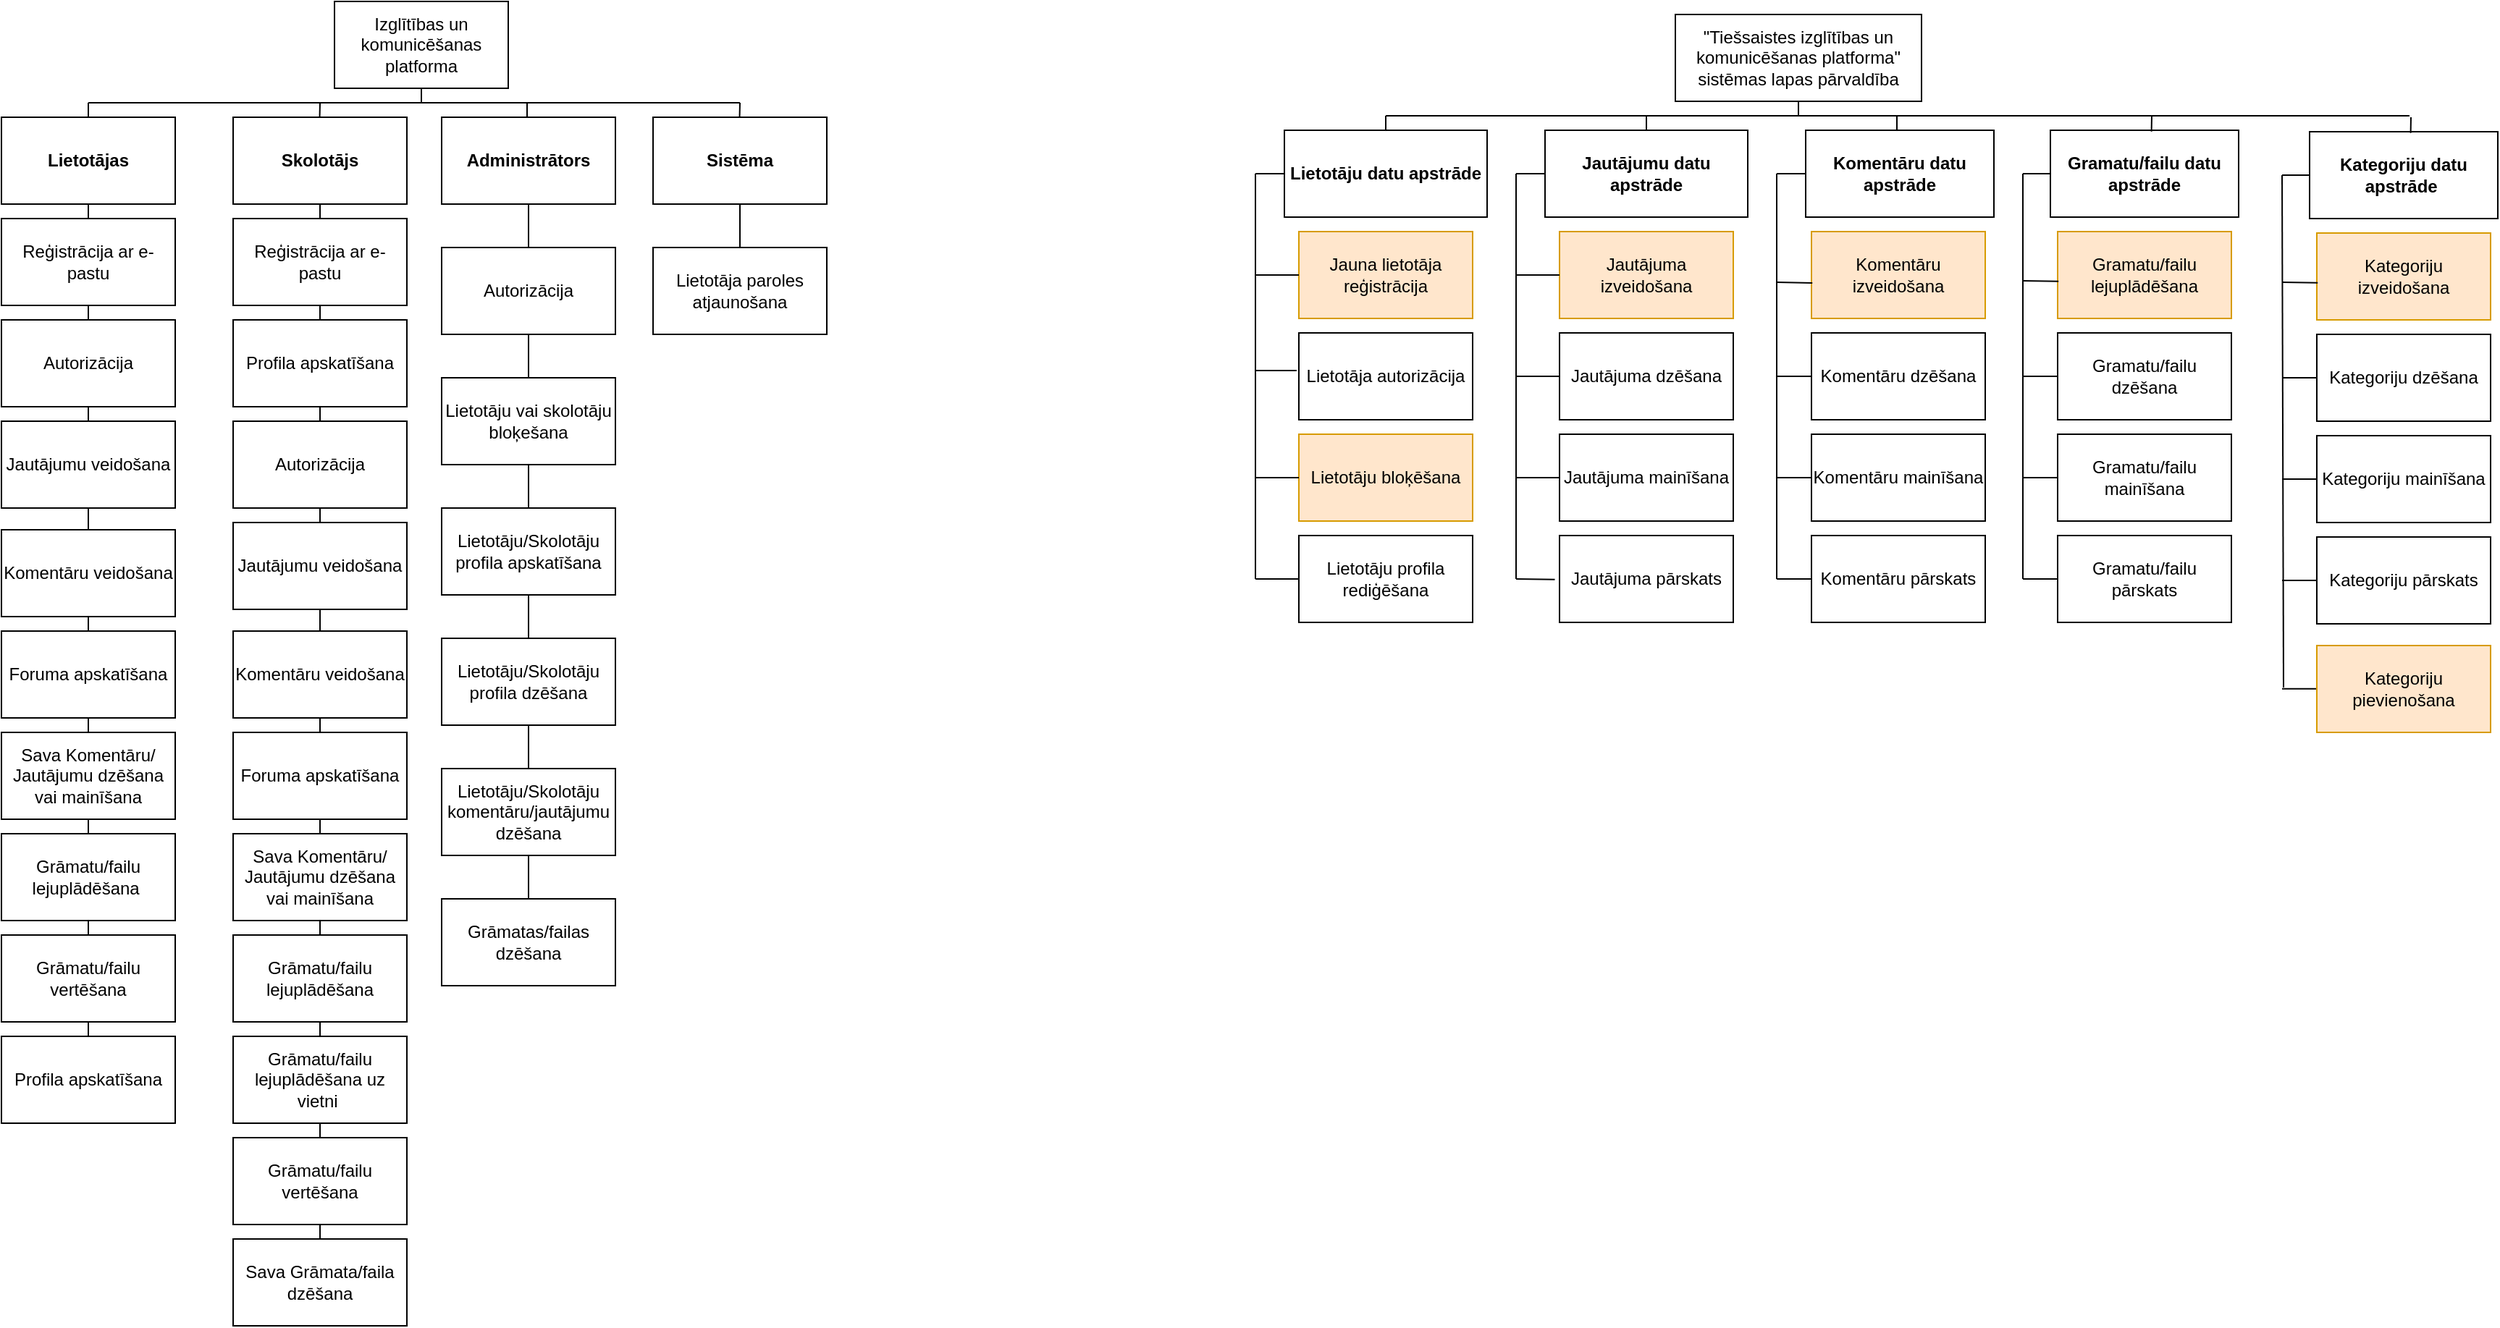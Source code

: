 <mxfile version="24.4.8" type="github">
  <diagram name="Страница — 1" id="7GDDD2YCe5ZTX53e23Cu">
    <mxGraphModel dx="2177" dy="1011" grid="0" gridSize="10" guides="1" tooltips="1" connect="1" arrows="1" fold="1" page="1" pageScale="1" pageWidth="827" pageHeight="1169" math="0" shadow="0">
      <root>
        <mxCell id="0" />
        <mxCell id="1" parent="0" />
        <mxCell id="TRxBmE7X3QAa20zUCKPi-1" value="Izglītības un komunicēšanas platforma" style="rounded=0;whiteSpace=wrap;html=1;" parent="1" vertex="1">
          <mxGeometry x="280" y="100" width="120" height="60" as="geometry" />
        </mxCell>
        <mxCell id="TRxBmE7X3QAa20zUCKPi-2" value="&lt;b&gt;Lietotājas&lt;/b&gt;" style="rounded=0;whiteSpace=wrap;html=1;" parent="1" vertex="1">
          <mxGeometry x="50" y="180" width="120" height="60" as="geometry" />
        </mxCell>
        <mxCell id="TRxBmE7X3QAa20zUCKPi-3" value="&lt;b&gt;Skolotājs&lt;/b&gt;" style="rounded=0;whiteSpace=wrap;html=1;" parent="1" vertex="1">
          <mxGeometry x="210" y="180" width="120" height="60" as="geometry" />
        </mxCell>
        <mxCell id="TRxBmE7X3QAa20zUCKPi-4" value="&lt;b&gt;Administrātors&lt;/b&gt;" style="rounded=0;whiteSpace=wrap;html=1;" parent="1" vertex="1">
          <mxGeometry x="354" y="180" width="120" height="60" as="geometry" />
        </mxCell>
        <mxCell id="TRxBmE7X3QAa20zUCKPi-6" value="" style="endArrow=none;html=1;rounded=0;" parent="1" edge="1">
          <mxGeometry width="50" height="50" relative="1" as="geometry">
            <mxPoint x="110" y="170" as="sourcePoint" />
            <mxPoint x="560" y="170" as="targetPoint" />
          </mxGeometry>
        </mxCell>
        <mxCell id="TRxBmE7X3QAa20zUCKPi-7" value="&lt;b&gt;Sistēma&lt;/b&gt;" style="rounded=0;whiteSpace=wrap;html=1;" parent="1" vertex="1">
          <mxGeometry x="500" y="180" width="120" height="60" as="geometry" />
        </mxCell>
        <mxCell id="TRxBmE7X3QAa20zUCKPi-9" value="" style="endArrow=none;html=1;rounded=0;exitX=0.5;exitY=1;exitDx=0;exitDy=0;" parent="1" source="TRxBmE7X3QAa20zUCKPi-1" edge="1">
          <mxGeometry width="50" height="50" relative="1" as="geometry">
            <mxPoint x="430" y="80" as="sourcePoint" />
            <mxPoint x="340" y="170" as="targetPoint" />
          </mxGeometry>
        </mxCell>
        <mxCell id="TRxBmE7X3QAa20zUCKPi-10" value="" style="endArrow=none;html=1;rounded=0;exitX=0.5;exitY=0;exitDx=0;exitDy=0;" parent="1" source="TRxBmE7X3QAa20zUCKPi-2" edge="1">
          <mxGeometry width="50" height="50" relative="1" as="geometry">
            <mxPoint x="350" y="140" as="sourcePoint" />
            <mxPoint x="110" y="170" as="targetPoint" />
          </mxGeometry>
        </mxCell>
        <mxCell id="TRxBmE7X3QAa20zUCKPi-11" value="" style="endArrow=none;html=1;rounded=0;exitX=0.5;exitY=0;exitDx=0;exitDy=0;" parent="1" edge="1">
          <mxGeometry width="50" height="50" relative="1" as="geometry">
            <mxPoint x="413" y="180" as="sourcePoint" />
            <mxPoint x="413" y="170" as="targetPoint" />
          </mxGeometry>
        </mxCell>
        <mxCell id="TRxBmE7X3QAa20zUCKPi-12" value="" style="endArrow=none;html=1;rounded=0;exitX=0.5;exitY=0;exitDx=0;exitDy=0;" parent="1" edge="1">
          <mxGeometry width="50" height="50" relative="1" as="geometry">
            <mxPoint x="269.76" y="180" as="sourcePoint" />
            <mxPoint x="270" y="170" as="targetPoint" />
          </mxGeometry>
        </mxCell>
        <mxCell id="TRxBmE7X3QAa20zUCKPi-13" value="" style="endArrow=none;html=1;rounded=0;exitX=0.5;exitY=0;exitDx=0;exitDy=0;" parent="1" edge="1">
          <mxGeometry width="50" height="50" relative="1" as="geometry">
            <mxPoint x="559.76" y="180" as="sourcePoint" />
            <mxPoint x="560" y="170" as="targetPoint" />
          </mxGeometry>
        </mxCell>
        <mxCell id="TRxBmE7X3QAa20zUCKPi-14" value="Reģistrācija ar e-pastu" style="rounded=0;whiteSpace=wrap;html=1;" parent="1" vertex="1">
          <mxGeometry x="50" y="250" width="120" height="60" as="geometry" />
        </mxCell>
        <mxCell id="TRxBmE7X3QAa20zUCKPi-15" value="" style="endArrow=none;html=1;rounded=0;exitX=0.5;exitY=0;exitDx=0;exitDy=0;" parent="1" source="TRxBmE7X3QAa20zUCKPi-14" edge="1">
          <mxGeometry width="50" height="50" relative="1" as="geometry">
            <mxPoint x="350" y="230" as="sourcePoint" />
            <mxPoint x="110" y="240" as="targetPoint" />
          </mxGeometry>
        </mxCell>
        <mxCell id="TRxBmE7X3QAa20zUCKPi-16" value="Autorizācija" style="rounded=0;whiteSpace=wrap;html=1;" parent="1" vertex="1">
          <mxGeometry x="50" y="320" width="120" height="60" as="geometry" />
        </mxCell>
        <mxCell id="TRxBmE7X3QAa20zUCKPi-17" value="" style="endArrow=none;html=1;rounded=0;exitX=0.5;exitY=0;exitDx=0;exitDy=0;" parent="1" source="TRxBmE7X3QAa20zUCKPi-16" edge="1">
          <mxGeometry width="50" height="50" relative="1" as="geometry">
            <mxPoint x="350" y="300" as="sourcePoint" />
            <mxPoint x="110" y="310" as="targetPoint" />
          </mxGeometry>
        </mxCell>
        <mxCell id="TRxBmE7X3QAa20zUCKPi-18" value="Jautājumu veidošana" style="rounded=0;whiteSpace=wrap;html=1;" parent="1" vertex="1">
          <mxGeometry x="50" y="390" width="120" height="60" as="geometry" />
        </mxCell>
        <mxCell id="TRxBmE7X3QAa20zUCKPi-19" value="" style="endArrow=none;html=1;rounded=0;exitX=0.5;exitY=0;exitDx=0;exitDy=0;" parent="1" source="TRxBmE7X3QAa20zUCKPi-18" edge="1">
          <mxGeometry width="50" height="50" relative="1" as="geometry">
            <mxPoint x="350" y="370" as="sourcePoint" />
            <mxPoint x="110" y="380" as="targetPoint" />
          </mxGeometry>
        </mxCell>
        <mxCell id="TRxBmE7X3QAa20zUCKPi-20" value="Reģistrācija ar e-pastu" style="rounded=0;whiteSpace=wrap;html=1;" parent="1" vertex="1">
          <mxGeometry x="210" y="250" width="120" height="60" as="geometry" />
        </mxCell>
        <mxCell id="TRxBmE7X3QAa20zUCKPi-21" value="" style="endArrow=none;html=1;rounded=0;exitX=0.5;exitY=0;exitDx=0;exitDy=0;" parent="1" source="TRxBmE7X3QAa20zUCKPi-20" edge="1">
          <mxGeometry width="50" height="50" relative="1" as="geometry">
            <mxPoint x="510" y="230" as="sourcePoint" />
            <mxPoint x="270" y="240" as="targetPoint" />
          </mxGeometry>
        </mxCell>
        <mxCell id="TRxBmE7X3QAa20zUCKPi-22" value="Profila apskatīšana" style="rounded=0;whiteSpace=wrap;html=1;" parent="1" vertex="1">
          <mxGeometry x="210" y="320" width="120" height="60" as="geometry" />
        </mxCell>
        <mxCell id="TRxBmE7X3QAa20zUCKPi-23" value="" style="endArrow=none;html=1;rounded=0;exitX=0.5;exitY=0;exitDx=0;exitDy=0;" parent="1" source="TRxBmE7X3QAa20zUCKPi-22" edge="1">
          <mxGeometry width="50" height="50" relative="1" as="geometry">
            <mxPoint x="510" y="300" as="sourcePoint" />
            <mxPoint x="270" y="310" as="targetPoint" />
          </mxGeometry>
        </mxCell>
        <mxCell id="TRxBmE7X3QAa20zUCKPi-26" value="Autorizācija" style="rounded=0;whiteSpace=wrap;html=1;" parent="1" vertex="1">
          <mxGeometry x="210" y="390" width="120" height="60" as="geometry" />
        </mxCell>
        <mxCell id="TRxBmE7X3QAa20zUCKPi-27" value="" style="endArrow=none;html=1;rounded=0;exitX=0.5;exitY=0;exitDx=0;exitDy=0;" parent="1" source="TRxBmE7X3QAa20zUCKPi-26" edge="1">
          <mxGeometry width="50" height="50" relative="1" as="geometry">
            <mxPoint x="510" y="370" as="sourcePoint" />
            <mxPoint x="270" y="380" as="targetPoint" />
          </mxGeometry>
        </mxCell>
        <mxCell id="TRxBmE7X3QAa20zUCKPi-28" value="Lietotāju vai skolotāju bloķešana" style="rounded=0;whiteSpace=wrap;html=1;" parent="1" vertex="1">
          <mxGeometry x="354" y="360" width="120" height="60" as="geometry" />
        </mxCell>
        <mxCell id="TRxBmE7X3QAa20zUCKPi-29" value="" style="endArrow=none;html=1;rounded=0;exitX=0.5;exitY=0;exitDx=0;exitDy=0;" parent="1" source="TRxBmE7X3QAa20zUCKPi-28" edge="1">
          <mxGeometry width="50" height="50" relative="1" as="geometry">
            <mxPoint x="654" y="320" as="sourcePoint" />
            <mxPoint x="414" y="330" as="targetPoint" />
          </mxGeometry>
        </mxCell>
        <mxCell id="TRxBmE7X3QAa20zUCKPi-30" value="Autorizācija" style="rounded=0;whiteSpace=wrap;html=1;" parent="1" vertex="1">
          <mxGeometry x="354" y="270" width="120" height="60" as="geometry" />
        </mxCell>
        <mxCell id="TRxBmE7X3QAa20zUCKPi-31" value="" style="endArrow=none;html=1;rounded=0;exitX=0.5;exitY=0;exitDx=0;exitDy=0;" parent="1" source="TRxBmE7X3QAa20zUCKPi-30" edge="1">
          <mxGeometry width="50" height="50" relative="1" as="geometry">
            <mxPoint x="654" y="230" as="sourcePoint" />
            <mxPoint x="414" y="240" as="targetPoint" />
          </mxGeometry>
        </mxCell>
        <mxCell id="TRxBmE7X3QAa20zUCKPi-32" value="Lietotāju/Skolotāju profila apskatīšana" style="rounded=0;whiteSpace=wrap;html=1;" parent="1" vertex="1">
          <mxGeometry x="354" y="450" width="120" height="60" as="geometry" />
        </mxCell>
        <mxCell id="TRxBmE7X3QAa20zUCKPi-33" value="" style="endArrow=none;html=1;rounded=0;exitX=0.5;exitY=0;exitDx=0;exitDy=0;" parent="1" source="TRxBmE7X3QAa20zUCKPi-32" edge="1">
          <mxGeometry width="50" height="50" relative="1" as="geometry">
            <mxPoint x="654" y="410" as="sourcePoint" />
            <mxPoint x="414" y="420" as="targetPoint" />
          </mxGeometry>
        </mxCell>
        <mxCell id="TRxBmE7X3QAa20zUCKPi-34" value="Lietotāja paroles atjaunošana" style="rounded=0;whiteSpace=wrap;html=1;" parent="1" vertex="1">
          <mxGeometry x="500" y="270" width="120" height="60" as="geometry" />
        </mxCell>
        <mxCell id="TRxBmE7X3QAa20zUCKPi-35" value="" style="endArrow=none;html=1;rounded=0;exitX=0.5;exitY=0;exitDx=0;exitDy=0;" parent="1" source="TRxBmE7X3QAa20zUCKPi-34" edge="1">
          <mxGeometry width="50" height="50" relative="1" as="geometry">
            <mxPoint x="800" y="230" as="sourcePoint" />
            <mxPoint x="560" y="240" as="targetPoint" />
          </mxGeometry>
        </mxCell>
        <mxCell id="TRxBmE7X3QAa20zUCKPi-42" value="Komentāru veidošana" style="rounded=0;whiteSpace=wrap;html=1;" parent="1" vertex="1">
          <mxGeometry x="50" y="465" width="120" height="60" as="geometry" />
        </mxCell>
        <mxCell id="TRxBmE7X3QAa20zUCKPi-43" value="" style="endArrow=none;html=1;rounded=0;exitX=0.5;exitY=0;exitDx=0;exitDy=0;" parent="1" source="TRxBmE7X3QAa20zUCKPi-42" edge="1">
          <mxGeometry width="50" height="50" relative="1" as="geometry">
            <mxPoint x="350" y="440" as="sourcePoint" />
            <mxPoint x="110" y="450" as="targetPoint" />
          </mxGeometry>
        </mxCell>
        <mxCell id="TRxBmE7X3QAa20zUCKPi-44" value="Foruma apskatīšana" style="rounded=0;whiteSpace=wrap;html=1;" parent="1" vertex="1">
          <mxGeometry x="50" y="535" width="120" height="60" as="geometry" />
        </mxCell>
        <mxCell id="TRxBmE7X3QAa20zUCKPi-45" value="" style="endArrow=none;html=1;rounded=0;exitX=0.5;exitY=0;exitDx=0;exitDy=0;" parent="1" source="TRxBmE7X3QAa20zUCKPi-44" edge="1">
          <mxGeometry width="50" height="50" relative="1" as="geometry">
            <mxPoint x="350" y="515" as="sourcePoint" />
            <mxPoint x="110" y="525" as="targetPoint" />
          </mxGeometry>
        </mxCell>
        <mxCell id="TRxBmE7X3QAa20zUCKPi-46" value="Sava Komentāru/ Jautājumu dzēšana vai mainīšana" style="rounded=0;whiteSpace=wrap;html=1;" parent="1" vertex="1">
          <mxGeometry x="50" y="605" width="120" height="60" as="geometry" />
        </mxCell>
        <mxCell id="TRxBmE7X3QAa20zUCKPi-47" value="" style="endArrow=none;html=1;rounded=0;exitX=0.5;exitY=0;exitDx=0;exitDy=0;" parent="1" source="TRxBmE7X3QAa20zUCKPi-46" edge="1">
          <mxGeometry width="50" height="50" relative="1" as="geometry">
            <mxPoint x="350" y="585" as="sourcePoint" />
            <mxPoint x="110" y="595" as="targetPoint" />
          </mxGeometry>
        </mxCell>
        <mxCell id="TRxBmE7X3QAa20zUCKPi-50" value="Grāmatu/failu lejuplādēšana&amp;nbsp;" style="rounded=0;whiteSpace=wrap;html=1;" parent="1" vertex="1">
          <mxGeometry x="50" y="675" width="120" height="60" as="geometry" />
        </mxCell>
        <mxCell id="TRxBmE7X3QAa20zUCKPi-51" value="" style="endArrow=none;html=1;rounded=0;exitX=0.5;exitY=0;exitDx=0;exitDy=0;" parent="1" source="TRxBmE7X3QAa20zUCKPi-50" edge="1">
          <mxGeometry width="50" height="50" relative="1" as="geometry">
            <mxPoint x="350" y="655" as="sourcePoint" />
            <mxPoint x="110" y="665" as="targetPoint" />
          </mxGeometry>
        </mxCell>
        <mxCell id="TRxBmE7X3QAa20zUCKPi-52" value="Grāmatu/failu vertēšana" style="rounded=0;whiteSpace=wrap;html=1;" parent="1" vertex="1">
          <mxGeometry x="50" y="745" width="120" height="60" as="geometry" />
        </mxCell>
        <mxCell id="TRxBmE7X3QAa20zUCKPi-53" value="" style="endArrow=none;html=1;rounded=0;exitX=0.5;exitY=0;exitDx=0;exitDy=0;" parent="1" source="TRxBmE7X3QAa20zUCKPi-52" edge="1">
          <mxGeometry width="50" height="50" relative="1" as="geometry">
            <mxPoint x="350" y="725" as="sourcePoint" />
            <mxPoint x="110" y="735" as="targetPoint" />
          </mxGeometry>
        </mxCell>
        <mxCell id="TRxBmE7X3QAa20zUCKPi-54" value="Profila apskatīšana" style="rounded=0;whiteSpace=wrap;html=1;" parent="1" vertex="1">
          <mxGeometry x="50" y="815" width="120" height="60" as="geometry" />
        </mxCell>
        <mxCell id="TRxBmE7X3QAa20zUCKPi-55" value="" style="endArrow=none;html=1;rounded=0;exitX=0.5;exitY=0;exitDx=0;exitDy=0;" parent="1" source="TRxBmE7X3QAa20zUCKPi-54" edge="1">
          <mxGeometry width="50" height="50" relative="1" as="geometry">
            <mxPoint x="350" y="795" as="sourcePoint" />
            <mxPoint x="110" y="805" as="targetPoint" />
          </mxGeometry>
        </mxCell>
        <mxCell id="TRxBmE7X3QAa20zUCKPi-58" value="Jautājumu veidošana" style="rounded=0;whiteSpace=wrap;html=1;" parent="1" vertex="1">
          <mxGeometry x="210" y="460" width="120" height="60" as="geometry" />
        </mxCell>
        <mxCell id="TRxBmE7X3QAa20zUCKPi-59" value="" style="endArrow=none;html=1;rounded=0;exitX=0.5;exitY=0;exitDx=0;exitDy=0;" parent="1" source="TRxBmE7X3QAa20zUCKPi-58" edge="1">
          <mxGeometry width="50" height="50" relative="1" as="geometry">
            <mxPoint x="510" y="440" as="sourcePoint" />
            <mxPoint x="270" y="450" as="targetPoint" />
          </mxGeometry>
        </mxCell>
        <mxCell id="TRxBmE7X3QAa20zUCKPi-60" value="Komentāru veidošana" style="rounded=0;whiteSpace=wrap;html=1;" parent="1" vertex="1">
          <mxGeometry x="210" y="535" width="120" height="60" as="geometry" />
        </mxCell>
        <mxCell id="TRxBmE7X3QAa20zUCKPi-61" value="" style="endArrow=none;html=1;rounded=0;exitX=0.5;exitY=0;exitDx=0;exitDy=0;" parent="1" source="TRxBmE7X3QAa20zUCKPi-60" edge="1">
          <mxGeometry width="50" height="50" relative="1" as="geometry">
            <mxPoint x="510" y="510" as="sourcePoint" />
            <mxPoint x="270" y="520" as="targetPoint" />
          </mxGeometry>
        </mxCell>
        <mxCell id="TRxBmE7X3QAa20zUCKPi-62" value="Foruma apskatīšana" style="rounded=0;whiteSpace=wrap;html=1;" parent="1" vertex="1">
          <mxGeometry x="210" y="605" width="120" height="60" as="geometry" />
        </mxCell>
        <mxCell id="TRxBmE7X3QAa20zUCKPi-63" value="" style="endArrow=none;html=1;rounded=0;exitX=0.5;exitY=0;exitDx=0;exitDy=0;" parent="1" source="TRxBmE7X3QAa20zUCKPi-62" edge="1">
          <mxGeometry width="50" height="50" relative="1" as="geometry">
            <mxPoint x="510" y="585" as="sourcePoint" />
            <mxPoint x="270" y="595" as="targetPoint" />
          </mxGeometry>
        </mxCell>
        <mxCell id="TRxBmE7X3QAa20zUCKPi-64" value="Sava Komentāru/ Jautājumu dzēšana vai mainīšana" style="rounded=0;whiteSpace=wrap;html=1;" parent="1" vertex="1">
          <mxGeometry x="210" y="675" width="120" height="60" as="geometry" />
        </mxCell>
        <mxCell id="TRxBmE7X3QAa20zUCKPi-65" value="" style="endArrow=none;html=1;rounded=0;exitX=0.5;exitY=0;exitDx=0;exitDy=0;" parent="1" source="TRxBmE7X3QAa20zUCKPi-64" edge="1">
          <mxGeometry width="50" height="50" relative="1" as="geometry">
            <mxPoint x="510" y="655" as="sourcePoint" />
            <mxPoint x="270" y="665" as="targetPoint" />
          </mxGeometry>
        </mxCell>
        <mxCell id="TRxBmE7X3QAa20zUCKPi-66" value="Grāmatu/failu lejuplādēšana uz vietni&amp;nbsp;" style="rounded=0;whiteSpace=wrap;html=1;" parent="1" vertex="1">
          <mxGeometry x="210" y="815" width="120" height="60" as="geometry" />
        </mxCell>
        <mxCell id="TRxBmE7X3QAa20zUCKPi-67" value="" style="endArrow=none;html=1;rounded=0;exitX=0.5;exitY=0;exitDx=0;exitDy=0;" parent="1" source="TRxBmE7X3QAa20zUCKPi-66" edge="1">
          <mxGeometry width="50" height="50" relative="1" as="geometry">
            <mxPoint x="510" y="795" as="sourcePoint" />
            <mxPoint x="270" y="805" as="targetPoint" />
          </mxGeometry>
        </mxCell>
        <mxCell id="TRxBmE7X3QAa20zUCKPi-68" value="Grāmatu/failu vertēšana" style="rounded=0;whiteSpace=wrap;html=1;" parent="1" vertex="1">
          <mxGeometry x="210" y="885" width="120" height="60" as="geometry" />
        </mxCell>
        <mxCell id="TRxBmE7X3QAa20zUCKPi-69" value="" style="endArrow=none;html=1;rounded=0;exitX=0.5;exitY=0;exitDx=0;exitDy=0;" parent="1" source="TRxBmE7X3QAa20zUCKPi-68" edge="1">
          <mxGeometry width="50" height="50" relative="1" as="geometry">
            <mxPoint x="510" y="865" as="sourcePoint" />
            <mxPoint x="270" y="875" as="targetPoint" />
          </mxGeometry>
        </mxCell>
        <mxCell id="TRxBmE7X3QAa20zUCKPi-72" value="Grāmatu/failu lejuplādēšana" style="rounded=0;whiteSpace=wrap;html=1;" parent="1" vertex="1">
          <mxGeometry x="210" y="745" width="120" height="60" as="geometry" />
        </mxCell>
        <mxCell id="TRxBmE7X3QAa20zUCKPi-73" value="" style="endArrow=none;html=1;rounded=0;exitX=0.5;exitY=0;exitDx=0;exitDy=0;" parent="1" source="TRxBmE7X3QAa20zUCKPi-72" edge="1">
          <mxGeometry width="50" height="50" relative="1" as="geometry">
            <mxPoint x="510" y="725" as="sourcePoint" />
            <mxPoint x="270" y="735" as="targetPoint" />
          </mxGeometry>
        </mxCell>
        <mxCell id="TRxBmE7X3QAa20zUCKPi-74" value="Lietotāju/Skolotāju profila dzēšana" style="rounded=0;whiteSpace=wrap;html=1;" parent="1" vertex="1">
          <mxGeometry x="354" y="540" width="120" height="60" as="geometry" />
        </mxCell>
        <mxCell id="TRxBmE7X3QAa20zUCKPi-75" value="" style="endArrow=none;html=1;rounded=0;exitX=0.5;exitY=0;exitDx=0;exitDy=0;" parent="1" source="TRxBmE7X3QAa20zUCKPi-74" edge="1">
          <mxGeometry width="50" height="50" relative="1" as="geometry">
            <mxPoint x="654" y="500" as="sourcePoint" />
            <mxPoint x="414" y="510" as="targetPoint" />
          </mxGeometry>
        </mxCell>
        <mxCell id="TRxBmE7X3QAa20zUCKPi-76" value="Lietotāju/Skolotāju komentāru/jautājumu dzēšana" style="rounded=0;whiteSpace=wrap;html=1;" parent="1" vertex="1">
          <mxGeometry x="354" y="630" width="120" height="60" as="geometry" />
        </mxCell>
        <mxCell id="TRxBmE7X3QAa20zUCKPi-77" value="" style="endArrow=none;html=1;rounded=0;exitX=0.5;exitY=0;exitDx=0;exitDy=0;" parent="1" source="TRxBmE7X3QAa20zUCKPi-76" edge="1">
          <mxGeometry width="50" height="50" relative="1" as="geometry">
            <mxPoint x="654" y="590" as="sourcePoint" />
            <mxPoint x="414" y="600" as="targetPoint" />
          </mxGeometry>
        </mxCell>
        <mxCell id="TRxBmE7X3QAa20zUCKPi-80" value="Grāmatas/failas dzēšana" style="rounded=0;whiteSpace=wrap;html=1;" parent="1" vertex="1">
          <mxGeometry x="354" y="720" width="120" height="60" as="geometry" />
        </mxCell>
        <mxCell id="TRxBmE7X3QAa20zUCKPi-81" value="" style="endArrow=none;html=1;rounded=0;exitX=0.5;exitY=0;exitDx=0;exitDy=0;" parent="1" source="TRxBmE7X3QAa20zUCKPi-80" edge="1">
          <mxGeometry width="50" height="50" relative="1" as="geometry">
            <mxPoint x="654" y="680" as="sourcePoint" />
            <mxPoint x="414" y="690" as="targetPoint" />
          </mxGeometry>
        </mxCell>
        <mxCell id="TRxBmE7X3QAa20zUCKPi-82" value="Sava Grāmata/faila dzēšana" style="rounded=0;whiteSpace=wrap;html=1;" parent="1" vertex="1">
          <mxGeometry x="210" y="955" width="120" height="60" as="geometry" />
        </mxCell>
        <mxCell id="TRxBmE7X3QAa20zUCKPi-83" value="" style="endArrow=none;html=1;rounded=0;exitX=0.5;exitY=0;exitDx=0;exitDy=0;" parent="1" source="TRxBmE7X3QAa20zUCKPi-82" edge="1">
          <mxGeometry width="50" height="50" relative="1" as="geometry">
            <mxPoint x="510" y="935" as="sourcePoint" />
            <mxPoint x="270" y="945" as="targetPoint" />
          </mxGeometry>
        </mxCell>
        <mxCell id="TRxBmE7X3QAa20zUCKPi-84" value="&quot;Tiešsaistes izglītības un komunicēšanas platforma&quot; sistēmas lapas pārvaldība" style="rounded=0;whiteSpace=wrap;html=1;" parent="1" vertex="1">
          <mxGeometry x="1206" y="109" width="170" height="60" as="geometry" />
        </mxCell>
        <mxCell id="TRxBmE7X3QAa20zUCKPi-85" value="&lt;b&gt;Lietotāju datu apstrāde&lt;/b&gt;" style="rounded=0;whiteSpace=wrap;html=1;" parent="1" vertex="1">
          <mxGeometry x="936" y="189" width="140" height="60" as="geometry" />
        </mxCell>
        <mxCell id="TRxBmE7X3QAa20zUCKPi-86" value="&lt;b&gt;Jautājumu datu apstrāde&lt;/b&gt;" style="rounded=0;whiteSpace=wrap;html=1;" parent="1" vertex="1">
          <mxGeometry x="1116" y="189" width="140" height="60" as="geometry" />
        </mxCell>
        <mxCell id="TRxBmE7X3QAa20zUCKPi-87" value="&lt;b style=&quot;border-color: var(--border-color);&quot;&gt;Komentāru datu apstrāde&lt;/b&gt;" style="rounded=0;whiteSpace=wrap;html=1;" parent="1" vertex="1">
          <mxGeometry x="1296" y="189" width="130" height="60" as="geometry" />
        </mxCell>
        <mxCell id="TRxBmE7X3QAa20zUCKPi-88" value="" style="endArrow=none;html=1;rounded=0;" parent="1" edge="1">
          <mxGeometry width="50" height="50" relative="1" as="geometry">
            <mxPoint x="1006" y="179" as="sourcePoint" />
            <mxPoint x="1713" y="179" as="targetPoint" />
          </mxGeometry>
        </mxCell>
        <mxCell id="TRxBmE7X3QAa20zUCKPi-89" value="&lt;b&gt;Gramatu/failu datu apstrāde&lt;/b&gt;" style="rounded=0;whiteSpace=wrap;html=1;" parent="1" vertex="1">
          <mxGeometry x="1465" y="189" width="130" height="60" as="geometry" />
        </mxCell>
        <mxCell id="TRxBmE7X3QAa20zUCKPi-90" value="" style="endArrow=none;html=1;rounded=0;" parent="1" edge="1">
          <mxGeometry width="50" height="50" relative="1" as="geometry">
            <mxPoint x="1291" y="169" as="sourcePoint" />
            <mxPoint x="1291" y="179" as="targetPoint" />
          </mxGeometry>
        </mxCell>
        <mxCell id="TRxBmE7X3QAa20zUCKPi-91" value="" style="endArrow=none;html=1;rounded=0;exitX=0.5;exitY=0;exitDx=0;exitDy=0;" parent="1" source="TRxBmE7X3QAa20zUCKPi-85" edge="1">
          <mxGeometry width="50" height="50" relative="1" as="geometry">
            <mxPoint x="1296" y="149" as="sourcePoint" />
            <mxPoint x="1006" y="179" as="targetPoint" />
          </mxGeometry>
        </mxCell>
        <mxCell id="TRxBmE7X3QAa20zUCKPi-92" value="" style="endArrow=none;html=1;rounded=0;exitX=0.5;exitY=0;exitDx=0;exitDy=0;" parent="1" edge="1">
          <mxGeometry width="50" height="50" relative="1" as="geometry">
            <mxPoint x="1359" y="189" as="sourcePoint" />
            <mxPoint x="1359" y="179" as="targetPoint" />
          </mxGeometry>
        </mxCell>
        <mxCell id="TRxBmE7X3QAa20zUCKPi-93" value="" style="endArrow=none;html=1;rounded=0;" parent="1" source="TRxBmE7X3QAa20zUCKPi-86" edge="1">
          <mxGeometry width="50" height="50" relative="1" as="geometry">
            <mxPoint x="1215.76" y="189" as="sourcePoint" />
            <mxPoint x="1186" y="179" as="targetPoint" />
          </mxGeometry>
        </mxCell>
        <mxCell id="TRxBmE7X3QAa20zUCKPi-94" value="" style="endArrow=none;html=1;rounded=0;exitX=0.537;exitY=0.015;exitDx=0;exitDy=0;exitPerimeter=0;" parent="1" source="TRxBmE7X3QAa20zUCKPi-89" edge="1">
          <mxGeometry width="50" height="50" relative="1" as="geometry">
            <mxPoint x="1505.76" y="189" as="sourcePoint" />
            <mxPoint x="1535" y="179" as="targetPoint" />
          </mxGeometry>
        </mxCell>
        <mxCell id="TRxBmE7X3QAa20zUCKPi-99" value="Jauna lietotāja reģistrācija" style="rounded=0;whiteSpace=wrap;html=1;fillColor=#ffe6cc;strokeColor=#d79b00;" parent="1" vertex="1">
          <mxGeometry x="946" y="259" width="120" height="60" as="geometry" />
        </mxCell>
        <mxCell id="TRxBmE7X3QAa20zUCKPi-100" value="Lietotāja autorizācija" style="rounded=0;whiteSpace=wrap;html=1;" parent="1" vertex="1">
          <mxGeometry x="946" y="329" width="120" height="60" as="geometry" />
        </mxCell>
        <mxCell id="TRxBmE7X3QAa20zUCKPi-101" value="Lietotāju bloķēšana" style="rounded=0;whiteSpace=wrap;html=1;fillColor=#ffe6cc;strokeColor=#d79b00;" parent="1" vertex="1">
          <mxGeometry x="946" y="399" width="120" height="60" as="geometry" />
        </mxCell>
        <mxCell id="TRxBmE7X3QAa20zUCKPi-102" value="Lietotāju profila rediģēšana" style="rounded=0;whiteSpace=wrap;html=1;" parent="1" vertex="1">
          <mxGeometry x="946" y="469" width="120" height="60" as="geometry" />
        </mxCell>
        <mxCell id="TRxBmE7X3QAa20zUCKPi-103" value="Jautājuma izveidošana" style="rounded=0;whiteSpace=wrap;html=1;fillColor=#ffe6cc;strokeColor=#d79b00;" parent="1" vertex="1">
          <mxGeometry x="1126" y="259" width="120" height="60" as="geometry" />
        </mxCell>
        <mxCell id="TRxBmE7X3QAa20zUCKPi-104" value="Jautājuma dzēšana" style="rounded=0;whiteSpace=wrap;html=1;" parent="1" vertex="1">
          <mxGeometry x="1126" y="329" width="120" height="60" as="geometry" />
        </mxCell>
        <mxCell id="TRxBmE7X3QAa20zUCKPi-105" value="Jautājuma mainīšana" style="rounded=0;whiteSpace=wrap;html=1;" parent="1" vertex="1">
          <mxGeometry x="1126" y="399" width="120" height="60" as="geometry" />
        </mxCell>
        <mxCell id="TRxBmE7X3QAa20zUCKPi-106" value="Jautājuma pārskats" style="rounded=0;whiteSpace=wrap;html=1;" parent="1" vertex="1">
          <mxGeometry x="1126" y="469" width="120" height="60" as="geometry" />
        </mxCell>
        <mxCell id="TRxBmE7X3QAa20zUCKPi-107" value="Komentāru izveidošana" style="rounded=0;whiteSpace=wrap;html=1;fillColor=#ffe6cc;strokeColor=#d79b00;" parent="1" vertex="1">
          <mxGeometry x="1300" y="259" width="120" height="60" as="geometry" />
        </mxCell>
        <mxCell id="TRxBmE7X3QAa20zUCKPi-108" value="Komentāru dzēšana" style="rounded=0;whiteSpace=wrap;html=1;" parent="1" vertex="1">
          <mxGeometry x="1300" y="329" width="120" height="60" as="geometry" />
        </mxCell>
        <mxCell id="TRxBmE7X3QAa20zUCKPi-109" value="Komentāru mainīšana" style="rounded=0;whiteSpace=wrap;html=1;" parent="1" vertex="1">
          <mxGeometry x="1300" y="399" width="120" height="60" as="geometry" />
        </mxCell>
        <mxCell id="TRxBmE7X3QAa20zUCKPi-110" value="Komentāru pārskats" style="rounded=0;whiteSpace=wrap;html=1;" parent="1" vertex="1">
          <mxGeometry x="1300" y="469" width="120" height="60" as="geometry" />
        </mxCell>
        <mxCell id="TRxBmE7X3QAa20zUCKPi-111" value="Gramatu/failu lejuplādēšana" style="rounded=0;whiteSpace=wrap;html=1;fillColor=#ffe6cc;strokeColor=#d79b00;" parent="1" vertex="1">
          <mxGeometry x="1470" y="259" width="120" height="60" as="geometry" />
        </mxCell>
        <mxCell id="TRxBmE7X3QAa20zUCKPi-112" value="Gramatu/failu dzēšana" style="rounded=0;whiteSpace=wrap;html=1;" parent="1" vertex="1">
          <mxGeometry x="1470" y="329" width="120" height="60" as="geometry" />
        </mxCell>
        <mxCell id="TRxBmE7X3QAa20zUCKPi-113" value="Gramatu/failu mainīšana" style="rounded=0;whiteSpace=wrap;html=1;" parent="1" vertex="1">
          <mxGeometry x="1470" y="399" width="120" height="60" as="geometry" />
        </mxCell>
        <mxCell id="TRxBmE7X3QAa20zUCKPi-114" value="Gramatu/failu pārskats" style="rounded=0;whiteSpace=wrap;html=1;" parent="1" vertex="1">
          <mxGeometry x="1470" y="469" width="120" height="60" as="geometry" />
        </mxCell>
        <mxCell id="TRxBmE7X3QAa20zUCKPi-115" value="" style="endArrow=none;html=1;rounded=0;" parent="1" edge="1">
          <mxGeometry width="50" height="50" relative="1" as="geometry">
            <mxPoint x="916" y="219" as="sourcePoint" />
            <mxPoint x="916" y="499" as="targetPoint" />
          </mxGeometry>
        </mxCell>
        <mxCell id="TRxBmE7X3QAa20zUCKPi-116" value="" style="endArrow=none;html=1;rounded=0;" parent="1" edge="1">
          <mxGeometry width="50" height="50" relative="1" as="geometry">
            <mxPoint x="1096" y="219" as="sourcePoint" />
            <mxPoint x="1096" y="499" as="targetPoint" />
          </mxGeometry>
        </mxCell>
        <mxCell id="TRxBmE7X3QAa20zUCKPi-117" value="" style="endArrow=none;html=1;rounded=0;" parent="1" edge="1">
          <mxGeometry width="50" height="50" relative="1" as="geometry">
            <mxPoint x="1276" y="219" as="sourcePoint" />
            <mxPoint x="1276" y="499" as="targetPoint" />
          </mxGeometry>
        </mxCell>
        <mxCell id="TRxBmE7X3QAa20zUCKPi-118" value="" style="endArrow=none;html=1;rounded=0;" parent="1" edge="1">
          <mxGeometry width="50" height="50" relative="1" as="geometry">
            <mxPoint x="1446" y="219" as="sourcePoint" />
            <mxPoint x="1446" y="499" as="targetPoint" />
          </mxGeometry>
        </mxCell>
        <mxCell id="TRxBmE7X3QAa20zUCKPi-120" value="" style="endArrow=none;html=1;rounded=0;entryX=0;entryY=0.5;entryDx=0;entryDy=0;" parent="1" target="TRxBmE7X3QAa20zUCKPi-85" edge="1">
          <mxGeometry width="50" height="50" relative="1" as="geometry">
            <mxPoint x="916" y="219" as="sourcePoint" />
            <mxPoint x="866" y="519" as="targetPoint" />
          </mxGeometry>
        </mxCell>
        <mxCell id="TRxBmE7X3QAa20zUCKPi-121" value="" style="endArrow=none;html=1;rounded=0;entryX=0;entryY=0.5;entryDx=0;entryDy=0;" parent="1" target="TRxBmE7X3QAa20zUCKPi-99" edge="1">
          <mxGeometry width="50" height="50" relative="1" as="geometry">
            <mxPoint x="916" y="289" as="sourcePoint" />
            <mxPoint x="936" y="289" as="targetPoint" />
          </mxGeometry>
        </mxCell>
        <mxCell id="TRxBmE7X3QAa20zUCKPi-122" value="" style="endArrow=none;html=1;rounded=0;entryX=-0.013;entryY=0.433;entryDx=0;entryDy=0;entryPerimeter=0;" parent="1" target="TRxBmE7X3QAa20zUCKPi-100" edge="1">
          <mxGeometry width="50" height="50" relative="1" as="geometry">
            <mxPoint x="916" y="355" as="sourcePoint" />
            <mxPoint x="956" y="299" as="targetPoint" />
          </mxGeometry>
        </mxCell>
        <mxCell id="TRxBmE7X3QAa20zUCKPi-123" value="" style="endArrow=none;html=1;rounded=0;entryX=0;entryY=0.5;entryDx=0;entryDy=0;" parent="1" target="TRxBmE7X3QAa20zUCKPi-101" edge="1">
          <mxGeometry width="50" height="50" relative="1" as="geometry">
            <mxPoint x="916" y="429" as="sourcePoint" />
            <mxPoint x="954" y="365" as="targetPoint" />
          </mxGeometry>
        </mxCell>
        <mxCell id="TRxBmE7X3QAa20zUCKPi-124" value="" style="endArrow=none;html=1;rounded=0;entryX=0;entryY=0.5;entryDx=0;entryDy=0;" parent="1" target="TRxBmE7X3QAa20zUCKPi-102" edge="1">
          <mxGeometry width="50" height="50" relative="1" as="geometry">
            <mxPoint x="916" y="499" as="sourcePoint" />
            <mxPoint x="956" y="439" as="targetPoint" />
          </mxGeometry>
        </mxCell>
        <mxCell id="TRxBmE7X3QAa20zUCKPi-125" value="" style="endArrow=none;html=1;rounded=0;entryX=-0.027;entryY=0.507;entryDx=0;entryDy=0;entryPerimeter=0;" parent="1" target="TRxBmE7X3QAa20zUCKPi-106" edge="1">
          <mxGeometry width="50" height="50" relative="1" as="geometry">
            <mxPoint x="1096" y="499" as="sourcePoint" />
            <mxPoint x="1116" y="509" as="targetPoint" />
          </mxGeometry>
        </mxCell>
        <mxCell id="TRxBmE7X3QAa20zUCKPi-126" value="" style="endArrow=none;html=1;rounded=0;entryX=0;entryY=0.5;entryDx=0;entryDy=0;" parent="1" target="TRxBmE7X3QAa20zUCKPi-105" edge="1">
          <mxGeometry width="50" height="50" relative="1" as="geometry">
            <mxPoint x="1096" y="429" as="sourcePoint" />
            <mxPoint x="1133" y="509" as="targetPoint" />
          </mxGeometry>
        </mxCell>
        <mxCell id="TRxBmE7X3QAa20zUCKPi-127" value="" style="endArrow=none;html=1;rounded=0;entryX=0;entryY=0.5;entryDx=0;entryDy=0;" parent="1" target="TRxBmE7X3QAa20zUCKPi-104" edge="1">
          <mxGeometry width="50" height="50" relative="1" as="geometry">
            <mxPoint x="1096" y="359" as="sourcePoint" />
            <mxPoint x="1136" y="439" as="targetPoint" />
          </mxGeometry>
        </mxCell>
        <mxCell id="TRxBmE7X3QAa20zUCKPi-128" value="" style="endArrow=none;html=1;rounded=0;entryX=0;entryY=0.5;entryDx=0;entryDy=0;" parent="1" target="TRxBmE7X3QAa20zUCKPi-103" edge="1">
          <mxGeometry width="50" height="50" relative="1" as="geometry">
            <mxPoint x="1096" y="289" as="sourcePoint" />
            <mxPoint x="1136" y="369" as="targetPoint" />
          </mxGeometry>
        </mxCell>
        <mxCell id="TRxBmE7X3QAa20zUCKPi-129" value="" style="endArrow=none;html=1;rounded=0;entryX=0;entryY=0.5;entryDx=0;entryDy=0;" parent="1" target="TRxBmE7X3QAa20zUCKPi-86" edge="1">
          <mxGeometry width="50" height="50" relative="1" as="geometry">
            <mxPoint x="1096" y="219" as="sourcePoint" />
            <mxPoint x="1136" y="299" as="targetPoint" />
          </mxGeometry>
        </mxCell>
        <mxCell id="TRxBmE7X3QAa20zUCKPi-130" value="" style="endArrow=none;html=1;rounded=0;entryX=0;entryY=0.5;entryDx=0;entryDy=0;" parent="1" target="TRxBmE7X3QAa20zUCKPi-87" edge="1">
          <mxGeometry width="50" height="50" relative="1" as="geometry">
            <mxPoint x="1276" y="219" as="sourcePoint" />
            <mxPoint x="1126" y="229" as="targetPoint" />
          </mxGeometry>
        </mxCell>
        <mxCell id="TRxBmE7X3QAa20zUCKPi-131" value="" style="endArrow=none;html=1;rounded=0;entryX=0.005;entryY=0.591;entryDx=0;entryDy=0;entryPerimeter=0;" parent="1" target="TRxBmE7X3QAa20zUCKPi-107" edge="1">
          <mxGeometry width="50" height="50" relative="1" as="geometry">
            <mxPoint x="1276" y="294" as="sourcePoint" />
            <mxPoint x="1306" y="229" as="targetPoint" />
          </mxGeometry>
        </mxCell>
        <mxCell id="TRxBmE7X3QAa20zUCKPi-132" value="" style="endArrow=none;html=1;rounded=0;entryX=0;entryY=0.5;entryDx=0;entryDy=0;" parent="1" target="TRxBmE7X3QAa20zUCKPi-108" edge="1">
          <mxGeometry width="50" height="50" relative="1" as="geometry">
            <mxPoint x="1276" y="359" as="sourcePoint" />
            <mxPoint x="1311" y="304" as="targetPoint" />
          </mxGeometry>
        </mxCell>
        <mxCell id="TRxBmE7X3QAa20zUCKPi-133" value="" style="endArrow=none;html=1;rounded=0;entryX=0;entryY=0.5;entryDx=0;entryDy=0;" parent="1" target="TRxBmE7X3QAa20zUCKPi-109" edge="1">
          <mxGeometry width="50" height="50" relative="1" as="geometry">
            <mxPoint x="1276" y="429" as="sourcePoint" />
            <mxPoint x="1310" y="369" as="targetPoint" />
          </mxGeometry>
        </mxCell>
        <mxCell id="TRxBmE7X3QAa20zUCKPi-134" value="" style="endArrow=none;html=1;rounded=0;entryX=0;entryY=0.5;entryDx=0;entryDy=0;" parent="1" target="TRxBmE7X3QAa20zUCKPi-110" edge="1">
          <mxGeometry width="50" height="50" relative="1" as="geometry">
            <mxPoint x="1276" y="499" as="sourcePoint" />
            <mxPoint x="1310" y="439" as="targetPoint" />
          </mxGeometry>
        </mxCell>
        <mxCell id="TRxBmE7X3QAa20zUCKPi-135" value="" style="endArrow=none;html=1;rounded=0;entryX=0;entryY=0.5;entryDx=0;entryDy=0;" parent="1" target="TRxBmE7X3QAa20zUCKPi-114" edge="1">
          <mxGeometry width="50" height="50" relative="1" as="geometry">
            <mxPoint x="1446" y="499" as="sourcePoint" />
            <mxPoint x="1310" y="509" as="targetPoint" />
          </mxGeometry>
        </mxCell>
        <mxCell id="TRxBmE7X3QAa20zUCKPi-137" value="" style="endArrow=none;html=1;rounded=0;entryX=0;entryY=0.5;entryDx=0;entryDy=0;" parent="1" target="TRxBmE7X3QAa20zUCKPi-113" edge="1">
          <mxGeometry width="50" height="50" relative="1" as="geometry">
            <mxPoint x="1446" y="429" as="sourcePoint" />
            <mxPoint x="1480" y="509" as="targetPoint" />
          </mxGeometry>
        </mxCell>
        <mxCell id="TRxBmE7X3QAa20zUCKPi-138" value="" style="endArrow=none;html=1;rounded=0;entryX=0;entryY=0.5;entryDx=0;entryDy=0;" parent="1" target="TRxBmE7X3QAa20zUCKPi-112" edge="1">
          <mxGeometry width="50" height="50" relative="1" as="geometry">
            <mxPoint x="1446" y="359" as="sourcePoint" />
            <mxPoint x="1466" y="359" as="targetPoint" />
          </mxGeometry>
        </mxCell>
        <mxCell id="TRxBmE7X3QAa20zUCKPi-139" value="" style="endArrow=none;html=1;rounded=0;entryX=0.005;entryY=0.572;entryDx=0;entryDy=0;entryPerimeter=0;" parent="1" target="TRxBmE7X3QAa20zUCKPi-111" edge="1">
          <mxGeometry width="50" height="50" relative="1" as="geometry">
            <mxPoint x="1446" y="293" as="sourcePoint" />
            <mxPoint x="1490" y="449" as="targetPoint" />
          </mxGeometry>
        </mxCell>
        <mxCell id="TRxBmE7X3QAa20zUCKPi-140" value="" style="endArrow=none;html=1;rounded=0;entryX=0;entryY=0.5;entryDx=0;entryDy=0;" parent="1" target="TRxBmE7X3QAa20zUCKPi-89" edge="1">
          <mxGeometry width="50" height="50" relative="1" as="geometry">
            <mxPoint x="1446" y="219" as="sourcePoint" />
            <mxPoint x="1481" y="303" as="targetPoint" />
          </mxGeometry>
        </mxCell>
        <mxCell id="VMWbtt-ch1bbMmp7JCth-1" value="&lt;b&gt;Kategoriju datu apstrāde&amp;nbsp;&lt;/b&gt;" style="rounded=0;whiteSpace=wrap;html=1;" vertex="1" parent="1">
          <mxGeometry x="1644" y="190" width="130" height="60" as="geometry" />
        </mxCell>
        <mxCell id="VMWbtt-ch1bbMmp7JCth-2" value="" style="endArrow=none;html=1;rounded=0;exitX=0.537;exitY=0.015;exitDx=0;exitDy=0;exitPerimeter=0;" edge="1" parent="1" source="VMWbtt-ch1bbMmp7JCth-1">
          <mxGeometry width="50" height="50" relative="1" as="geometry">
            <mxPoint x="1684.76" y="190" as="sourcePoint" />
            <mxPoint x="1714" y="180" as="targetPoint" />
          </mxGeometry>
        </mxCell>
        <mxCell id="VMWbtt-ch1bbMmp7JCth-3" value="Kategoriju izveidošana" style="rounded=0;whiteSpace=wrap;html=1;fillColor=#ffe6cc;strokeColor=#d79b00;" vertex="1" parent="1">
          <mxGeometry x="1649" y="260" width="120" height="60" as="geometry" />
        </mxCell>
        <mxCell id="VMWbtt-ch1bbMmp7JCth-4" value="Kategoriju dzēšana" style="rounded=0;whiteSpace=wrap;html=1;" vertex="1" parent="1">
          <mxGeometry x="1649" y="330" width="120" height="60" as="geometry" />
        </mxCell>
        <mxCell id="VMWbtt-ch1bbMmp7JCth-5" value="Kategoriju mainīšana" style="rounded=0;whiteSpace=wrap;html=1;" vertex="1" parent="1">
          <mxGeometry x="1649" y="400" width="120" height="60" as="geometry" />
        </mxCell>
        <mxCell id="VMWbtt-ch1bbMmp7JCth-6" value="Kategoriju pārskats" style="rounded=0;whiteSpace=wrap;html=1;" vertex="1" parent="1">
          <mxGeometry x="1649" y="470" width="120" height="60" as="geometry" />
        </mxCell>
        <mxCell id="VMWbtt-ch1bbMmp7JCth-7" value="" style="endArrow=none;html=1;rounded=0;" edge="1" parent="1">
          <mxGeometry width="50" height="50" relative="1" as="geometry">
            <mxPoint x="1625" y="220" as="sourcePoint" />
            <mxPoint x="1626" y="574" as="targetPoint" />
          </mxGeometry>
        </mxCell>
        <mxCell id="VMWbtt-ch1bbMmp7JCth-8" value="" style="endArrow=none;html=1;rounded=0;entryX=0;entryY=0.5;entryDx=0;entryDy=0;" edge="1" parent="1" target="VMWbtt-ch1bbMmp7JCth-6">
          <mxGeometry width="50" height="50" relative="1" as="geometry">
            <mxPoint x="1625" y="500" as="sourcePoint" />
            <mxPoint x="1489" y="510" as="targetPoint" />
          </mxGeometry>
        </mxCell>
        <mxCell id="VMWbtt-ch1bbMmp7JCth-9" value="" style="endArrow=none;html=1;rounded=0;entryX=0;entryY=0.5;entryDx=0;entryDy=0;" edge="1" parent="1" target="VMWbtt-ch1bbMmp7JCth-5">
          <mxGeometry width="50" height="50" relative="1" as="geometry">
            <mxPoint x="1625" y="430" as="sourcePoint" />
            <mxPoint x="1659" y="510" as="targetPoint" />
          </mxGeometry>
        </mxCell>
        <mxCell id="VMWbtt-ch1bbMmp7JCth-10" value="" style="endArrow=none;html=1;rounded=0;entryX=0;entryY=0.5;entryDx=0;entryDy=0;" edge="1" parent="1" target="VMWbtt-ch1bbMmp7JCth-4">
          <mxGeometry width="50" height="50" relative="1" as="geometry">
            <mxPoint x="1625" y="360" as="sourcePoint" />
            <mxPoint x="1645" y="360" as="targetPoint" />
          </mxGeometry>
        </mxCell>
        <mxCell id="VMWbtt-ch1bbMmp7JCth-11" value="" style="endArrow=none;html=1;rounded=0;entryX=0.005;entryY=0.572;entryDx=0;entryDy=0;entryPerimeter=0;" edge="1" parent="1" target="VMWbtt-ch1bbMmp7JCth-3">
          <mxGeometry width="50" height="50" relative="1" as="geometry">
            <mxPoint x="1625" y="294" as="sourcePoint" />
            <mxPoint x="1669" y="450" as="targetPoint" />
          </mxGeometry>
        </mxCell>
        <mxCell id="VMWbtt-ch1bbMmp7JCth-12" value="" style="endArrow=none;html=1;rounded=0;entryX=0;entryY=0.5;entryDx=0;entryDy=0;" edge="1" parent="1" target="VMWbtt-ch1bbMmp7JCth-1">
          <mxGeometry width="50" height="50" relative="1" as="geometry">
            <mxPoint x="1625" y="220" as="sourcePoint" />
            <mxPoint x="1660" y="304" as="targetPoint" />
          </mxGeometry>
        </mxCell>
        <mxCell id="VMWbtt-ch1bbMmp7JCth-14" value="" style="endArrow=none;html=1;rounded=0;entryX=0;entryY=0.5;entryDx=0;entryDy=0;" edge="1" parent="1">
          <mxGeometry width="50" height="50" relative="1" as="geometry">
            <mxPoint x="1625" y="574.83" as="sourcePoint" />
            <mxPoint x="1649" y="574.83" as="targetPoint" />
          </mxGeometry>
        </mxCell>
        <mxCell id="VMWbtt-ch1bbMmp7JCth-15" value="Kategoriju pievienošana" style="rounded=0;whiteSpace=wrap;html=1;fillColor=#ffe6cc;strokeColor=#d79b00;" vertex="1" parent="1">
          <mxGeometry x="1649" y="545" width="120" height="60" as="geometry" />
        </mxCell>
      </root>
    </mxGraphModel>
  </diagram>
</mxfile>

